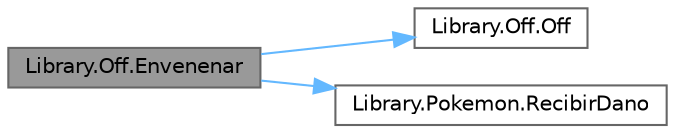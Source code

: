 digraph "Library.Off.Envenenar"
{
 // INTERACTIVE_SVG=YES
 // LATEX_PDF_SIZE
  bgcolor="transparent";
  edge [fontname=Helvetica,fontsize=10,labelfontname=Helvetica,labelfontsize=10];
  node [fontname=Helvetica,fontsize=10,shape=box,height=0.2,width=0.4];
  rankdir="LR";
  Node1 [id="Node000001",label="Library.Off.Envenenar",height=0.2,width=0.4,color="gray40", fillcolor="grey60", style="filled", fontcolor="black",tooltip="Le aplica el efecto \"envenenado\" al Pokémon que recibe."];
  Node1 -> Node2 [id="edge1_Node000001_Node000002",color="steelblue1",style="solid",tooltip=" "];
  Node2 [id="Node000002",label="Library.Off.Off",height=0.2,width=0.4,color="grey40", fillcolor="white", style="filled",URL="$classLibrary_1_1Off.html#a0fd0bf2d88c5ae7427d4a5989f49d8f7",tooltip="Inicializa una nueva instancia de la clase Off."];
  Node1 -> Node3 [id="edge2_Node000001_Node000003",color="steelblue1",style="solid",tooltip=" "];
  Node3 [id="Node000003",label="Library.Pokemon.RecibirDano",height=0.2,width=0.4,color="grey40", fillcolor="white", style="filled",URL="$classLibrary_1_1Pokemon.html#a03784149d4b8082db0019420686ac838",tooltip="Se encarga de dañar al Pokémon."];
}

